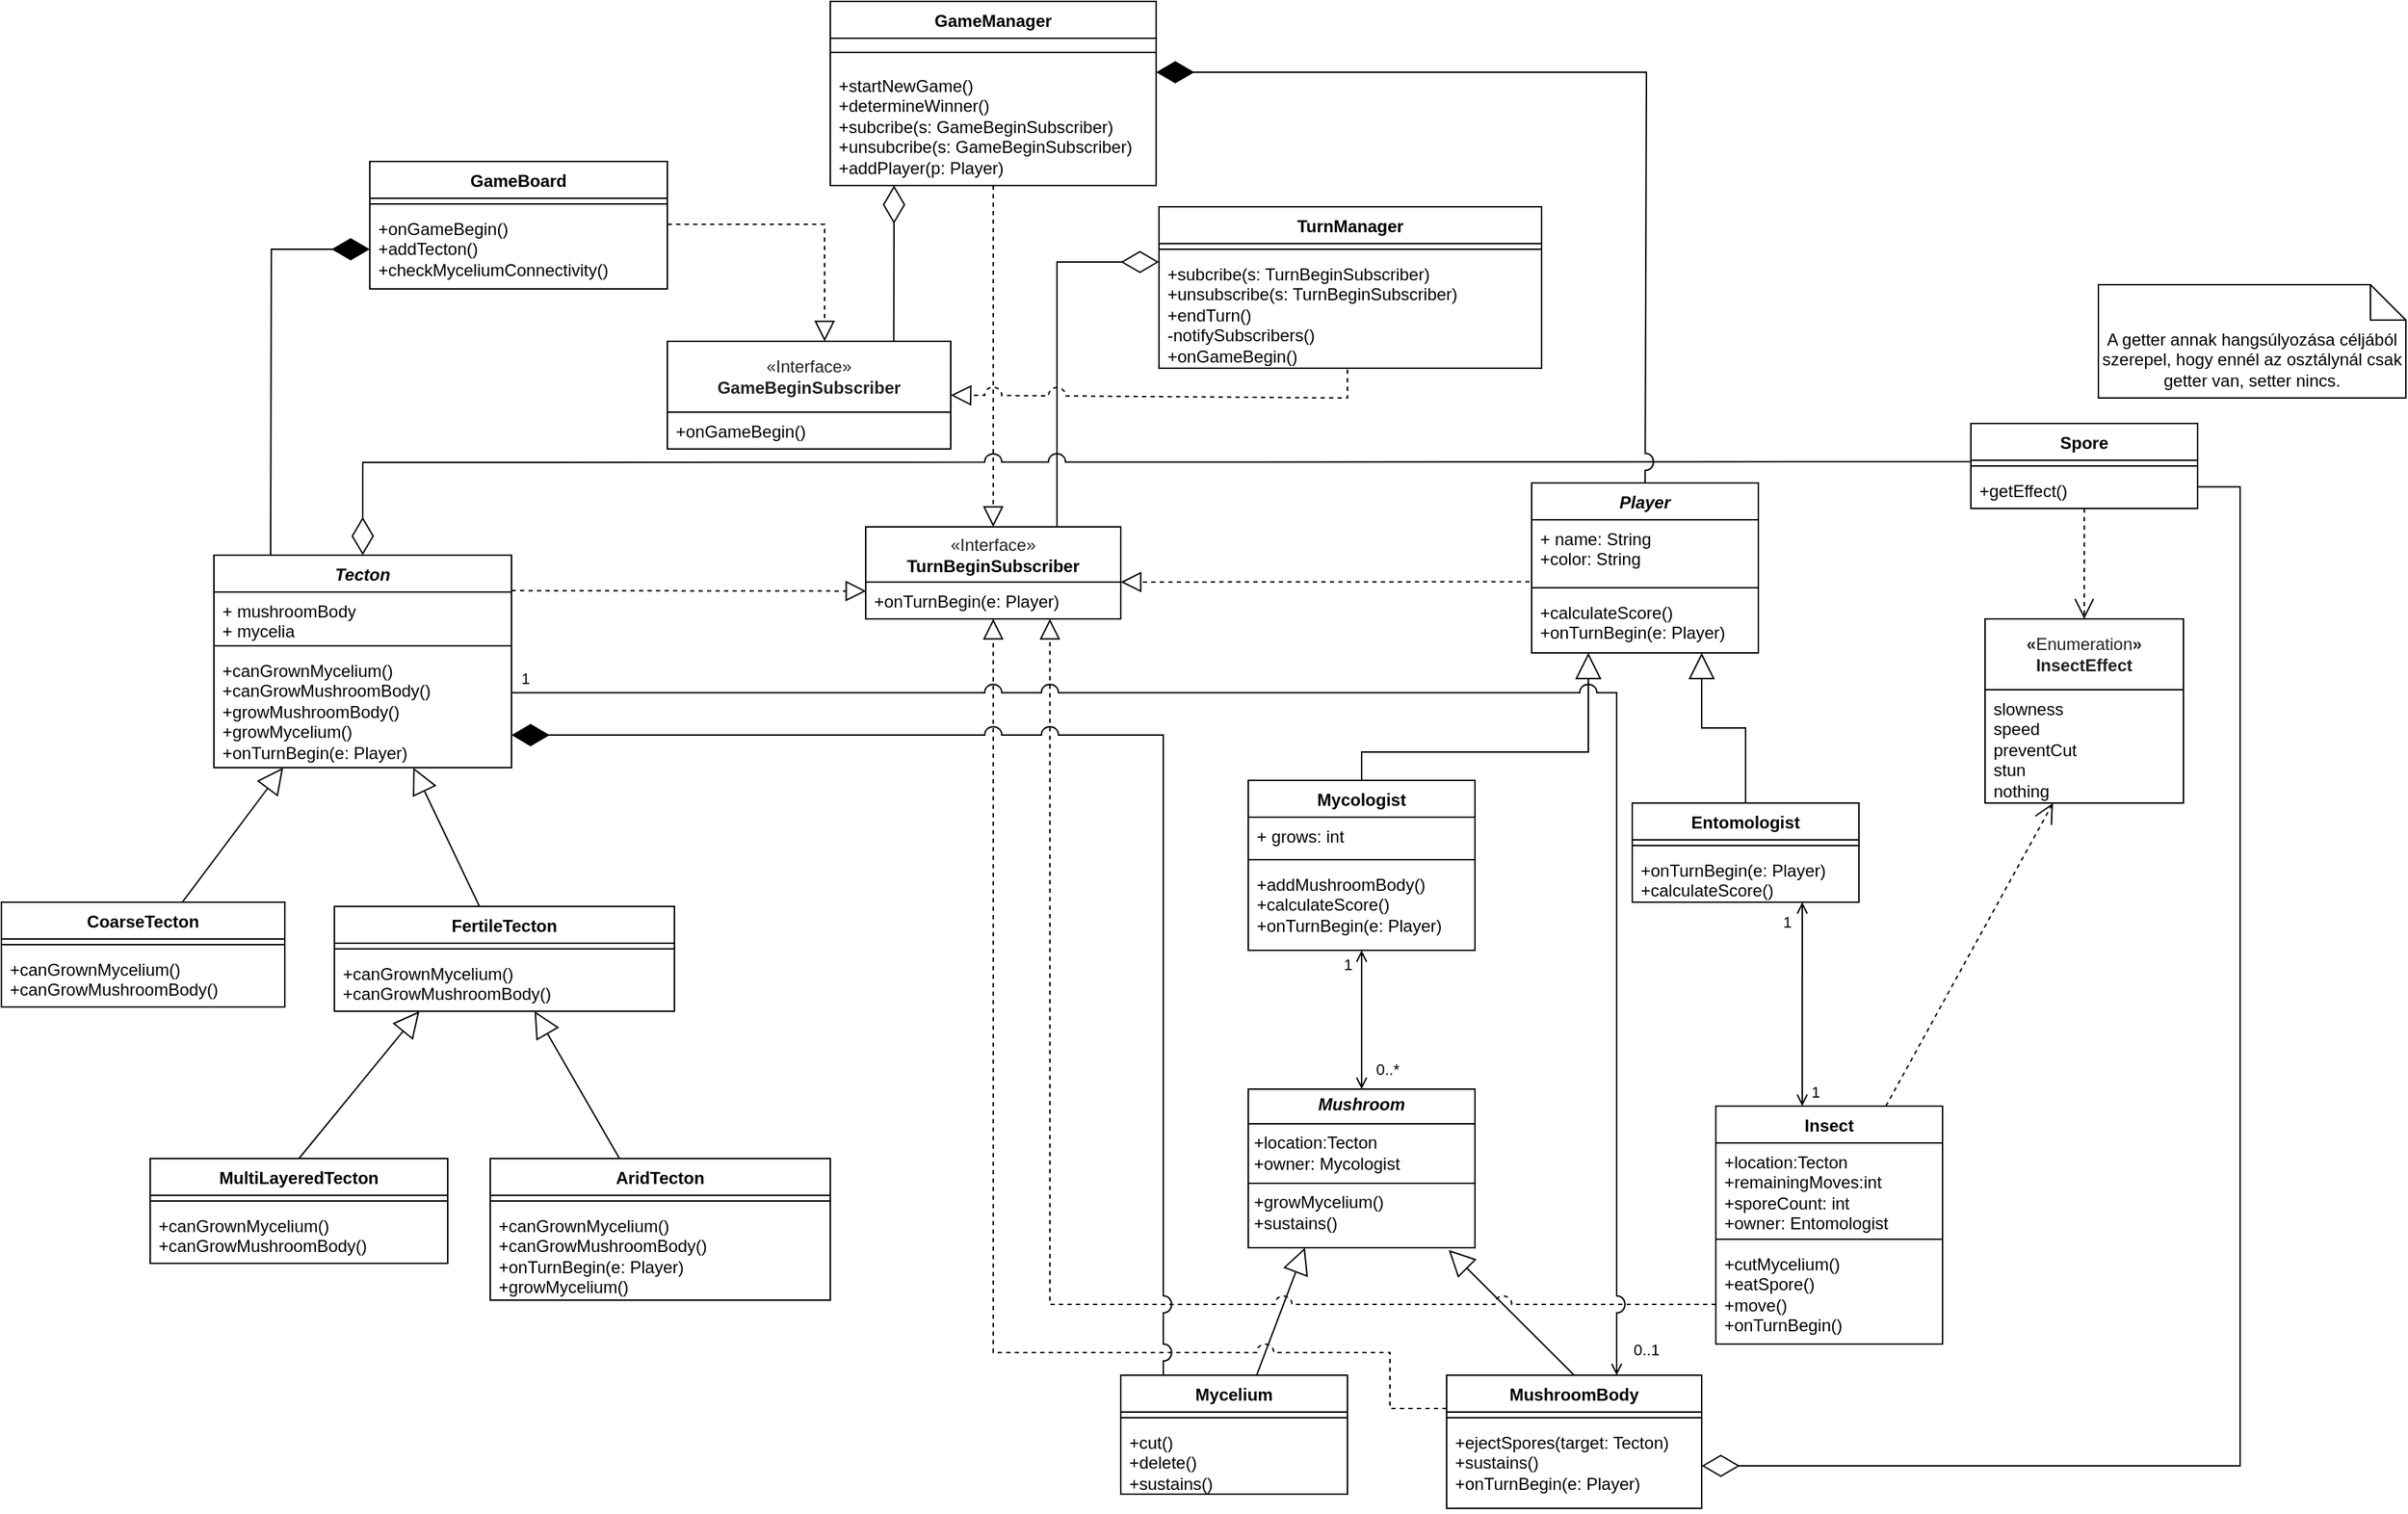 <mxfile version="26.0.16">
  <diagram name="1 oldal" id="iCavI7vv8ZMhhtlTud_S">
    <mxGraphModel dx="2390" dy="1290" grid="1" gridSize="10" guides="1" tooltips="1" connect="1" arrows="1" fold="1" page="1" pageScale="1" pageWidth="850" pageHeight="1100" math="0" shadow="0">
      <root>
        <mxCell id="0" />
        <mxCell id="1" parent="0" />
        <mxCell id="R1OB0yGb1VuW6Jd-PAWR-1" value="&lt;i style=&quot;&quot;&gt;Tecton&lt;/i&gt;" style="swimlane;fontStyle=1;align=center;verticalAlign=top;childLayout=stackLayout;horizontal=1;startSize=26;horizontalStack=0;resizeParent=1;resizeParentMax=0;resizeLast=0;collapsible=1;marginBottom=0;whiteSpace=wrap;html=1;" parent="1" vertex="1">
          <mxGeometry x="400" y="771" width="210" height="150" as="geometry">
            <mxRectangle x="240" y="190" width="80" height="30" as="alternateBounds" />
          </mxGeometry>
        </mxCell>
        <mxCell id="R1OB0yGb1VuW6Jd-PAWR-2" value="&lt;div&gt;+ mushroomBody&lt;/div&gt;&lt;div&gt;+ mycelia&lt;/div&gt;" style="text;strokeColor=none;fillColor=none;align=left;verticalAlign=top;spacingLeft=4;spacingRight=4;overflow=hidden;rotatable=0;points=[[0,0.5],[1,0.5]];portConstraint=eastwest;whiteSpace=wrap;html=1;" parent="R1OB0yGb1VuW6Jd-PAWR-1" vertex="1">
          <mxGeometry y="26" width="210" height="34" as="geometry" />
        </mxCell>
        <mxCell id="R1OB0yGb1VuW6Jd-PAWR-3" value="" style="line;strokeWidth=1;fillColor=none;align=left;verticalAlign=middle;spacingTop=-1;spacingLeft=3;spacingRight=3;rotatable=0;labelPosition=right;points=[];portConstraint=eastwest;strokeColor=inherit;" parent="R1OB0yGb1VuW6Jd-PAWR-1" vertex="1">
          <mxGeometry y="60" width="210" height="8" as="geometry" />
        </mxCell>
        <mxCell id="R1OB0yGb1VuW6Jd-PAWR-4" value="+canGrownMycelium()&lt;div&gt;+canGrowMushroomBody()&lt;/div&gt;&lt;div&gt;+growMushroomBody()&lt;/div&gt;&lt;div&gt;+growMycelium()&lt;/div&gt;&lt;div&gt;+onTurnBegin(e: Player)&lt;/div&gt;&lt;div&gt;&lt;br&gt;&lt;/div&gt;" style="text;strokeColor=none;fillColor=none;align=left;verticalAlign=top;spacingLeft=4;spacingRight=4;overflow=hidden;rotatable=0;points=[[0,0.5],[1,0.5]];portConstraint=eastwest;whiteSpace=wrap;html=1;" parent="R1OB0yGb1VuW6Jd-PAWR-1" vertex="1">
          <mxGeometry y="68" width="210" height="82" as="geometry" />
        </mxCell>
        <mxCell id="R1OB0yGb1VuW6Jd-PAWR-5" value="CoarseTecton" style="swimlane;fontStyle=1;align=center;verticalAlign=top;childLayout=stackLayout;horizontal=1;startSize=26;horizontalStack=0;resizeParent=1;resizeParentMax=0;resizeLast=0;collapsible=1;marginBottom=0;whiteSpace=wrap;html=1;" parent="1" vertex="1">
          <mxGeometry x="250" y="1016" width="200" height="74" as="geometry" />
        </mxCell>
        <mxCell id="R1OB0yGb1VuW6Jd-PAWR-7" value="" style="line;strokeWidth=1;fillColor=none;align=left;verticalAlign=middle;spacingTop=-1;spacingLeft=3;spacingRight=3;rotatable=0;labelPosition=right;points=[];portConstraint=eastwest;strokeColor=inherit;" parent="R1OB0yGb1VuW6Jd-PAWR-5" vertex="1">
          <mxGeometry y="26" width="200" height="8" as="geometry" />
        </mxCell>
        <mxCell id="R1OB0yGb1VuW6Jd-PAWR-8" value="+canGrownMycelium()&lt;div&gt;+canGrowMushroomBody()&lt;/div&gt;" style="text;strokeColor=none;fillColor=none;align=left;verticalAlign=top;spacingLeft=4;spacingRight=4;overflow=hidden;rotatable=0;points=[[0,0.5],[1,0.5]];portConstraint=eastwest;whiteSpace=wrap;html=1;" parent="R1OB0yGb1VuW6Jd-PAWR-5" vertex="1">
          <mxGeometry y="34" width="200" height="40" as="geometry" />
        </mxCell>
        <mxCell id="R1OB0yGb1VuW6Jd-PAWR-9" value="FertileTecton" style="swimlane;fontStyle=1;align=center;verticalAlign=top;childLayout=stackLayout;horizontal=1;startSize=26;horizontalStack=0;resizeParent=1;resizeParentMax=0;resizeLast=0;collapsible=1;marginBottom=0;whiteSpace=wrap;html=1;" parent="1" vertex="1">
          <mxGeometry x="485" y="1019" width="240" height="74" as="geometry" />
        </mxCell>
        <mxCell id="R1OB0yGb1VuW6Jd-PAWR-11" value="" style="line;strokeWidth=1;fillColor=none;align=left;verticalAlign=middle;spacingTop=-1;spacingLeft=3;spacingRight=3;rotatable=0;labelPosition=right;points=[];portConstraint=eastwest;strokeColor=inherit;" parent="R1OB0yGb1VuW6Jd-PAWR-9" vertex="1">
          <mxGeometry y="26" width="240" height="8" as="geometry" />
        </mxCell>
        <mxCell id="R1OB0yGb1VuW6Jd-PAWR-12" value="&lt;div&gt;+canGrownMycelium()&lt;div&gt;+canGrowMushroomBody()&lt;/div&gt;&lt;/div&gt;" style="text;strokeColor=none;fillColor=none;align=left;verticalAlign=top;spacingLeft=4;spacingRight=4;overflow=hidden;rotatable=0;points=[[0,0.5],[1,0.5]];portConstraint=eastwest;whiteSpace=wrap;html=1;" parent="R1OB0yGb1VuW6Jd-PAWR-9" vertex="1">
          <mxGeometry y="34" width="240" height="40" as="geometry" />
        </mxCell>
        <mxCell id="R1OB0yGb1VuW6Jd-PAWR-13" value="" style="endArrow=block;endSize=16;endFill=0;html=1;rounded=0;" parent="1" source="R1OB0yGb1VuW6Jd-PAWR-5" target="R1OB0yGb1VuW6Jd-PAWR-1" edge="1">
          <mxGeometry width="160" relative="1" as="geometry">
            <mxPoint x="390" y="861" as="sourcePoint" />
            <mxPoint x="370" y="911" as="targetPoint" />
            <Array as="points" />
          </mxGeometry>
        </mxCell>
        <mxCell id="R1OB0yGb1VuW6Jd-PAWR-14" value="" style="endArrow=block;endSize=16;endFill=0;html=1;rounded=0;" parent="1" source="R1OB0yGb1VuW6Jd-PAWR-9" target="R1OB0yGb1VuW6Jd-PAWR-1" edge="1">
          <mxGeometry width="160" relative="1" as="geometry">
            <mxPoint x="464" y="861" as="sourcePoint" />
            <mxPoint x="520" y="921" as="targetPoint" />
          </mxGeometry>
        </mxCell>
        <mxCell id="R1OB0yGb1VuW6Jd-PAWR-15" value="MultiLayeredTecton" style="swimlane;fontStyle=1;align=center;verticalAlign=top;childLayout=stackLayout;horizontal=1;startSize=26;horizontalStack=0;resizeParent=1;resizeParentMax=0;resizeLast=0;collapsible=1;marginBottom=0;whiteSpace=wrap;html=1;" parent="1" vertex="1">
          <mxGeometry x="355" y="1197" width="210" height="74" as="geometry" />
        </mxCell>
        <mxCell id="R1OB0yGb1VuW6Jd-PAWR-17" value="" style="line;strokeWidth=1;fillColor=none;align=left;verticalAlign=middle;spacingTop=-1;spacingLeft=3;spacingRight=3;rotatable=0;labelPosition=right;points=[];portConstraint=eastwest;strokeColor=inherit;" parent="R1OB0yGb1VuW6Jd-PAWR-15" vertex="1">
          <mxGeometry y="26" width="210" height="8" as="geometry" />
        </mxCell>
        <mxCell id="R1OB0yGb1VuW6Jd-PAWR-18" value="+canGrownMycelium()&lt;div&gt;+canGrowMushroomBody()&lt;/div&gt;" style="text;strokeColor=none;fillColor=none;align=left;verticalAlign=top;spacingLeft=4;spacingRight=4;overflow=hidden;rotatable=0;points=[[0,0.5],[1,0.5]];portConstraint=eastwest;whiteSpace=wrap;html=1;" parent="R1OB0yGb1VuW6Jd-PAWR-15" vertex="1">
          <mxGeometry y="34" width="210" height="40" as="geometry" />
        </mxCell>
        <mxCell id="R1OB0yGb1VuW6Jd-PAWR-19" value="AridTecton" style="swimlane;fontStyle=1;align=center;verticalAlign=top;childLayout=stackLayout;horizontal=1;startSize=26;horizontalStack=0;resizeParent=1;resizeParentMax=0;resizeLast=0;collapsible=1;marginBottom=0;whiteSpace=wrap;html=1;" parent="1" vertex="1">
          <mxGeometry x="595" y="1197" width="240" height="100" as="geometry" />
        </mxCell>
        <mxCell id="R1OB0yGb1VuW6Jd-PAWR-21" value="" style="line;strokeWidth=1;fillColor=none;align=left;verticalAlign=middle;spacingTop=-1;spacingLeft=3;spacingRight=3;rotatable=0;labelPosition=right;points=[];portConstraint=eastwest;strokeColor=inherit;" parent="R1OB0yGb1VuW6Jd-PAWR-19" vertex="1">
          <mxGeometry y="26" width="240" height="8" as="geometry" />
        </mxCell>
        <mxCell id="R1OB0yGb1VuW6Jd-PAWR-22" value="+canGrownMycelium()&lt;div&gt;+canGrowMushroomBody()&lt;/div&gt;&lt;div&gt;+onTurnBegin(e: Player)&lt;/div&gt;&lt;div&gt;+growMycelium()&lt;/div&gt;&lt;div&gt;&lt;br&gt;&lt;/div&gt;" style="text;strokeColor=none;fillColor=none;align=left;verticalAlign=top;spacingLeft=4;spacingRight=4;overflow=hidden;rotatable=0;points=[[0,0.5],[1,0.5]];portConstraint=eastwest;whiteSpace=wrap;html=1;" parent="R1OB0yGb1VuW6Jd-PAWR-19" vertex="1">
          <mxGeometry y="34" width="240" height="66" as="geometry" />
        </mxCell>
        <mxCell id="R1OB0yGb1VuW6Jd-PAWR-23" value="" style="endArrow=block;endSize=16;endFill=0;html=1;rounded=0;" parent="1" source="R1OB0yGb1VuW6Jd-PAWR-19" target="R1OB0yGb1VuW6Jd-PAWR-9" edge="1">
          <mxGeometry width="160" relative="1" as="geometry">
            <mxPoint x="605" y="1182" as="sourcePoint" />
            <mxPoint x="615" y="1130" as="targetPoint" />
          </mxGeometry>
        </mxCell>
        <mxCell id="R1OB0yGb1VuW6Jd-PAWR-24" value="" style="endArrow=block;endSize=16;endFill=0;html=1;rounded=0;exitX=0.5;exitY=0;exitDx=0;exitDy=0;entryX=0.25;entryY=1;entryDx=0;entryDy=0;" parent="1" source="R1OB0yGb1VuW6Jd-PAWR-15" target="R1OB0yGb1VuW6Jd-PAWR-9" edge="1">
          <mxGeometry x="0.003" width="160" relative="1" as="geometry">
            <mxPoint x="395" y="1160" as="sourcePoint" />
            <mxPoint x="315" y="1160" as="targetPoint" />
            <mxPoint as="offset" />
          </mxGeometry>
        </mxCell>
        <mxCell id="R1OB0yGb1VuW6Jd-PAWR-25" value="&lt;p style=&quot;margin:0px;margin-top:4px;text-align:center;&quot;&gt;&lt;b&gt;&lt;i&gt;Mushroom&lt;/i&gt;&lt;/b&gt;&lt;/p&gt;&lt;hr size=&quot;1&quot; style=&quot;border-style:solid;&quot;&gt;&lt;p style=&quot;margin:0px;margin-left:4px;&quot;&gt;+location:Tecton&lt;/p&gt;&lt;p style=&quot;margin:0px;margin-left:4px;&quot;&gt;+owner: Mycologist&lt;/p&gt;&lt;hr size=&quot;1&quot; style=&quot;border-style:solid;&quot;&gt;&lt;p style=&quot;margin:0px;margin-left:4px;&quot;&gt;+growMycelium()&lt;/p&gt;&lt;p style=&quot;margin:0px;margin-left:4px;&quot;&gt;+sustains()&lt;/p&gt;" style="verticalAlign=top;align=left;overflow=fill;html=1;whiteSpace=wrap;" parent="1" vertex="1">
          <mxGeometry x="1130" y="1148" width="160" height="112" as="geometry" />
        </mxCell>
        <mxCell id="R1OB0yGb1VuW6Jd-PAWR-26" style="edgeStyle=orthogonalEdgeStyle;rounded=0;orthogonalLoop=1;jettySize=auto;html=1;exitX=0.5;exitY=1;exitDx=0;exitDy=0;" parent="1" source="R1OB0yGb1VuW6Jd-PAWR-25" target="R1OB0yGb1VuW6Jd-PAWR-25" edge="1">
          <mxGeometry relative="1" as="geometry" />
        </mxCell>
        <mxCell id="R1OB0yGb1VuW6Jd-PAWR-27" value="Mycelium" style="swimlane;fontStyle=1;align=center;verticalAlign=top;childLayout=stackLayout;horizontal=1;startSize=26;horizontalStack=0;resizeParent=1;resizeParentMax=0;resizeLast=0;collapsible=1;marginBottom=0;whiteSpace=wrap;html=1;" parent="1" vertex="1">
          <mxGeometry x="1040" y="1350" width="160" height="84" as="geometry" />
        </mxCell>
        <mxCell id="R1OB0yGb1VuW6Jd-PAWR-29" value="" style="line;strokeWidth=1;fillColor=none;align=left;verticalAlign=middle;spacingTop=-1;spacingLeft=3;spacingRight=3;rotatable=0;labelPosition=right;points=[];portConstraint=eastwest;strokeColor=inherit;" parent="R1OB0yGb1VuW6Jd-PAWR-27" vertex="1">
          <mxGeometry y="26" width="160" height="8" as="geometry" />
        </mxCell>
        <mxCell id="R1OB0yGb1VuW6Jd-PAWR-30" value="&lt;div&gt;+cut()&lt;/div&gt;&lt;div&gt;+delete()&lt;/div&gt;&lt;div&gt;+sustains()&lt;/div&gt;" style="text;strokeColor=none;fillColor=none;align=left;verticalAlign=top;spacingLeft=4;spacingRight=4;overflow=hidden;rotatable=0;points=[[0,0.5],[1,0.5]];portConstraint=eastwest;whiteSpace=wrap;html=1;" parent="R1OB0yGb1VuW6Jd-PAWR-27" vertex="1">
          <mxGeometry y="34" width="160" height="50" as="geometry" />
        </mxCell>
        <mxCell id="R1OB0yGb1VuW6Jd-PAWR-31" value="MushroomBody" style="swimlane;fontStyle=1;align=center;verticalAlign=top;childLayout=stackLayout;horizontal=1;startSize=26;horizontalStack=0;resizeParent=1;resizeParentMax=0;resizeLast=0;collapsible=1;marginBottom=0;whiteSpace=wrap;html=1;" parent="1" vertex="1">
          <mxGeometry x="1270" y="1350" width="180" height="94" as="geometry" />
        </mxCell>
        <mxCell id="R1OB0yGb1VuW6Jd-PAWR-33" value="" style="line;strokeWidth=1;fillColor=none;align=left;verticalAlign=middle;spacingTop=-1;spacingLeft=3;spacingRight=3;rotatable=0;labelPosition=right;points=[];portConstraint=eastwest;strokeColor=inherit;" parent="R1OB0yGb1VuW6Jd-PAWR-31" vertex="1">
          <mxGeometry y="26" width="180" height="8" as="geometry" />
        </mxCell>
        <mxCell id="R1OB0yGb1VuW6Jd-PAWR-34" value="&lt;div&gt;+ejectSpores(target: Tecton)&lt;/div&gt;&lt;div&gt;+sustains()&lt;/div&gt;&lt;div&gt;+onTurnBegin(e: Player)&lt;/div&gt;" style="text;strokeColor=none;fillColor=none;align=left;verticalAlign=top;spacingLeft=4;spacingRight=4;overflow=hidden;rotatable=0;points=[[0,0.5],[1,0.5]];portConstraint=eastwest;whiteSpace=wrap;html=1;" parent="R1OB0yGb1VuW6Jd-PAWR-31" vertex="1">
          <mxGeometry y="34" width="180" height="60" as="geometry" />
        </mxCell>
        <mxCell id="R1OB0yGb1VuW6Jd-PAWR-35" value="" style="endArrow=block;endSize=16;endFill=0;html=1;rounded=0;exitX=0.5;exitY=0;exitDx=0;exitDy=0;entryX=0.884;entryY=1.014;entryDx=0;entryDy=0;entryPerimeter=0;jumpStyle=arc;" parent="1" source="R1OB0yGb1VuW6Jd-PAWR-31" target="R1OB0yGb1VuW6Jd-PAWR-25" edge="1">
          <mxGeometry width="160" relative="1" as="geometry">
            <mxPoint x="540" y="1273" as="sourcePoint" />
            <mxPoint x="1190" y="1163" as="targetPoint" />
          </mxGeometry>
        </mxCell>
        <mxCell id="R1OB0yGb1VuW6Jd-PAWR-36" value="" style="endArrow=block;endSize=16;endFill=0;html=1;rounded=0;entryX=0.25;entryY=1;entryDx=0;entryDy=0;" parent="1" source="R1OB0yGb1VuW6Jd-PAWR-27" target="R1OB0yGb1VuW6Jd-PAWR-25" edge="1">
          <mxGeometry width="160" relative="1" as="geometry">
            <mxPoint x="1690" y="1249" as="sourcePoint" />
            <mxPoint x="930" y="1163" as="targetPoint" />
          </mxGeometry>
        </mxCell>
        <mxCell id="R1OB0yGb1VuW6Jd-PAWR-37" value="Spore" style="swimlane;fontStyle=1;align=center;verticalAlign=top;childLayout=stackLayout;horizontal=1;startSize=26;horizontalStack=0;resizeParent=1;resizeParentMax=0;resizeLast=0;collapsible=1;marginBottom=0;whiteSpace=wrap;html=1;" parent="1" vertex="1">
          <mxGeometry x="1640" y="678" width="160" height="60" as="geometry" />
        </mxCell>
        <mxCell id="R1OB0yGb1VuW6Jd-PAWR-39" value="" style="line;strokeWidth=1;fillColor=none;align=left;verticalAlign=middle;spacingTop=-1;spacingLeft=3;spacingRight=3;rotatable=0;labelPosition=right;points=[];portConstraint=eastwest;strokeColor=inherit;" parent="R1OB0yGb1VuW6Jd-PAWR-37" vertex="1">
          <mxGeometry y="26" width="160" height="8" as="geometry" />
        </mxCell>
        <mxCell id="R1OB0yGb1VuW6Jd-PAWR-40" value="+getEffect()" style="text;strokeColor=none;fillColor=none;align=left;verticalAlign=top;spacingLeft=4;spacingRight=4;overflow=hidden;rotatable=0;points=[[0,0.5],[1,0.5]];portConstraint=eastwest;whiteSpace=wrap;html=1;" parent="R1OB0yGb1VuW6Jd-PAWR-37" vertex="1">
          <mxGeometry y="34" width="160" height="26" as="geometry" />
        </mxCell>
        <mxCell id="R1OB0yGb1VuW6Jd-PAWR-41" value="Insect" style="swimlane;fontStyle=1;align=center;verticalAlign=top;childLayout=stackLayout;horizontal=1;startSize=26;horizontalStack=0;resizeParent=1;resizeParentMax=0;resizeLast=0;collapsible=1;marginBottom=0;whiteSpace=wrap;html=1;" parent="1" vertex="1">
          <mxGeometry x="1460" y="1160" width="160" height="168" as="geometry" />
        </mxCell>
        <mxCell id="R1OB0yGb1VuW6Jd-PAWR-42" value="+location:Tecton&lt;div&gt;+remainingMoves:int&lt;/div&gt;&lt;div&gt;+sporeCount: int&lt;/div&gt;&lt;div&gt;+owner: Entomologist&lt;/div&gt;&lt;div&gt;&lt;br&gt;&lt;/div&gt;" style="text;strokeColor=none;fillColor=none;align=left;verticalAlign=top;spacingLeft=4;spacingRight=4;overflow=hidden;rotatable=0;points=[[0,0.5],[1,0.5]];portConstraint=eastwest;whiteSpace=wrap;html=1;" parent="R1OB0yGb1VuW6Jd-PAWR-41" vertex="1">
          <mxGeometry y="26" width="160" height="64" as="geometry" />
        </mxCell>
        <mxCell id="R1OB0yGb1VuW6Jd-PAWR-43" value="" style="line;strokeWidth=1;fillColor=none;align=left;verticalAlign=middle;spacingTop=-1;spacingLeft=3;spacingRight=3;rotatable=0;labelPosition=right;points=[];portConstraint=eastwest;strokeColor=inherit;" parent="R1OB0yGb1VuW6Jd-PAWR-41" vertex="1">
          <mxGeometry y="90" width="160" height="8" as="geometry" />
        </mxCell>
        <mxCell id="R1OB0yGb1VuW6Jd-PAWR-44" value="+cutMycelium()&lt;div&gt;+eatSpore()&lt;/div&gt;&lt;div&gt;+move()&lt;/div&gt;&lt;div&gt;+onTurnBegin()&lt;/div&gt;" style="text;strokeColor=none;fillColor=none;align=left;verticalAlign=top;spacingLeft=4;spacingRight=4;overflow=hidden;rotatable=0;points=[[0,0.5],[1,0.5]];portConstraint=eastwest;whiteSpace=wrap;html=1;" parent="R1OB0yGb1VuW6Jd-PAWR-41" vertex="1">
          <mxGeometry y="98" width="160" height="70" as="geometry" />
        </mxCell>
        <mxCell id="R1OB0yGb1VuW6Jd-PAWR-45" value="GameManager" style="swimlane;fontStyle=1;align=center;verticalAlign=top;childLayout=stackLayout;horizontal=1;startSize=26;horizontalStack=0;resizeParent=1;resizeParentMax=0;resizeLast=0;collapsible=1;marginBottom=0;whiteSpace=wrap;html=1;" parent="1" vertex="1">
          <mxGeometry x="835" y="380" width="230" height="130" as="geometry" />
        </mxCell>
        <mxCell id="R1OB0yGb1VuW6Jd-PAWR-47" value="" style="line;strokeWidth=1;fillColor=none;align=left;verticalAlign=middle;spacingTop=-1;spacingLeft=3;spacingRight=3;rotatable=0;labelPosition=right;points=[];portConstraint=eastwest;strokeColor=inherit;" parent="R1OB0yGb1VuW6Jd-PAWR-45" vertex="1">
          <mxGeometry y="26" width="230" height="20" as="geometry" />
        </mxCell>
        <mxCell id="R1OB0yGb1VuW6Jd-PAWR-48" value="&lt;div&gt;+startNewGame()&lt;/div&gt;&lt;div&gt;+determineWinner()&lt;/div&gt;&lt;div&gt;+subcribe(s: GameBeginSubscriber)&lt;/div&gt;&lt;div&gt;+unsubcribe(s: GameBeginSubscriber)&lt;/div&gt;&lt;div&gt;+addPlayer(p: Player)&lt;/div&gt;" style="text;strokeColor=none;fillColor=none;align=left;verticalAlign=top;spacingLeft=4;spacingRight=4;overflow=hidden;rotatable=0;points=[[0,0.5],[1,0.5]];portConstraint=eastwest;whiteSpace=wrap;html=1;" parent="R1OB0yGb1VuW6Jd-PAWR-45" vertex="1">
          <mxGeometry y="46" width="230" height="84" as="geometry" />
        </mxCell>
        <mxCell id="R1OB0yGb1VuW6Jd-PAWR-57" value="" style="endArrow=block;endSize=16;endFill=0;html=1;rounded=0;entryX=0.25;entryY=1;entryDx=0;entryDy=0;edgeStyle=orthogonalEdgeStyle;" parent="1" source="SSjtnIJCoIMd_DeUDMs2-13" target="ASJvsTNGaL9EbCQtERID-10" edge="1">
          <mxGeometry width="160" relative="1" as="geometry">
            <mxPoint x="1506.543" y="881" as="sourcePoint" />
            <mxPoint x="1374.286" y="814" as="targetPoint" />
            <Array as="points">
              <mxPoint x="1210" y="910" />
              <mxPoint x="1370" y="910" />
            </Array>
          </mxGeometry>
        </mxCell>
        <mxCell id="R1OB0yGb1VuW6Jd-PAWR-58" value="&lt;font&gt;&lt;b style=&quot;color: rgb(32, 33, 34); font-family: sans-serif; text-align: start; background-color: rgb(255, 255, 255);&quot;&gt;«&lt;/b&gt;&lt;span style=&quot;color: rgb(32, 33, 34); font-family: sans-serif; text-align: start; background-color: rgb(255, 255, 255);&quot;&gt;&lt;font style=&quot;&quot;&gt;Enumeration&lt;/font&gt;&lt;/span&gt;&lt;b style=&quot;color: rgb(32, 33, 34); font-family: sans-serif; text-align: start; background-color: rgb(255, 255, 255);&quot;&gt;»&lt;/b&gt;&lt;/font&gt;&lt;div&gt;&lt;font&gt;&lt;b style=&quot;color: rgb(32, 33, 34); font-family: sans-serif; text-align: start; background-color: rgb(255, 255, 255);&quot;&gt;InsectEffect&lt;/b&gt;&lt;/font&gt;&lt;/div&gt;" style="swimlane;fontStyle=0;childLayout=stackLayout;horizontal=1;startSize=50;fillColor=none;horizontalStack=0;resizeParent=1;resizeParentMax=0;resizeLast=0;collapsible=1;marginBottom=0;whiteSpace=wrap;html=1;" parent="1" vertex="1">
          <mxGeometry x="1650" y="816" width="140" height="130" as="geometry" />
        </mxCell>
        <mxCell id="R1OB0yGb1VuW6Jd-PAWR-59" value="slowness&lt;div&gt;speed&lt;/div&gt;&lt;div&gt;preventCut&lt;/div&gt;&lt;div&gt;stun&lt;/div&gt;&lt;div&gt;nothing&lt;/div&gt;" style="text;strokeColor=none;fillColor=none;align=left;verticalAlign=top;spacingLeft=4;spacingRight=4;overflow=hidden;rotatable=0;points=[[0,0.5],[1,0.5]];portConstraint=eastwest;whiteSpace=wrap;html=1;" parent="R1OB0yGb1VuW6Jd-PAWR-58" vertex="1">
          <mxGeometry y="50" width="140" height="80" as="geometry" />
        </mxCell>
        <mxCell id="R1OB0yGb1VuW6Jd-PAWR-60" value="" style="endArrow=open;endSize=12;dashed=1;html=1;rounded=0;" parent="1" source="R1OB0yGb1VuW6Jd-PAWR-40" target="R1OB0yGb1VuW6Jd-PAWR-58" edge="1">
          <mxGeometry width="160" relative="1" as="geometry">
            <mxPoint x="1580" y="791" as="sourcePoint" />
            <mxPoint x="990" y="771" as="targetPoint" />
          </mxGeometry>
        </mxCell>
        <mxCell id="R1OB0yGb1VuW6Jd-PAWR-64" value="&lt;font style=&quot;font-weight: 700;&quot;&gt;&lt;span style=&quot;font-weight: 400; color: rgb(32, 33, 34); font-family: sans-serif; text-align: start; background-color: rgb(255, 255, 255);&quot;&gt;«&lt;/span&gt;&lt;span style=&quot;color: rgb(32, 33, 34); font-family: sans-serif; text-align: start; background-color: rgb(255, 255, 255); font-weight: 400;&quot;&gt;Interface&lt;/span&gt;&lt;span style=&quot;font-weight: 400; color: rgb(32, 33, 34); font-family: sans-serif; text-align: start; background-color: rgb(255, 255, 255);&quot;&gt;»&lt;/span&gt;&lt;/font&gt;&lt;div style=&quot;font-weight: 700; text-align: start;&quot;&gt;&lt;font face=&quot;sans-serif&quot;&gt;&lt;span style=&quot;background-color: rgb(255, 255, 255);&quot;&gt;TurnBeginSubscriber&lt;/span&gt;&lt;/font&gt;&lt;/div&gt;" style="swimlane;fontStyle=0;childLayout=stackLayout;horizontal=1;startSize=39;fillColor=none;horizontalStack=0;resizeParent=1;resizeParentMax=0;resizeLast=0;collapsible=1;marginBottom=0;whiteSpace=wrap;html=1;" parent="1" vertex="1">
          <mxGeometry x="860" y="751" width="180" height="65" as="geometry" />
        </mxCell>
        <mxCell id="R1OB0yGb1VuW6Jd-PAWR-65" value="+onTurnBegin(e: Player)" style="text;strokeColor=none;fillColor=none;align=left;verticalAlign=top;spacingLeft=4;spacingRight=4;overflow=hidden;rotatable=0;points=[[0,0.5],[1,0.5]];portConstraint=eastwest;whiteSpace=wrap;html=1;" parent="R1OB0yGb1VuW6Jd-PAWR-64" vertex="1">
          <mxGeometry y="39" width="180" height="26" as="geometry" />
        </mxCell>
        <mxCell id="R1OB0yGb1VuW6Jd-PAWR-66" value="" style="endArrow=block;dashed=1;endFill=0;endSize=12;html=1;rounded=0;entryX=1;entryY=0;entryDx=0;entryDy=0;exitX=-0.009;exitY=0.326;exitDx=0;exitDy=0;exitPerimeter=0;entryPerimeter=0;" parent="1" target="R1OB0yGb1VuW6Jd-PAWR-65" edge="1">
          <mxGeometry width="160" relative="1" as="geometry">
            <mxPoint x="1328.56" y="789.736" as="sourcePoint" />
            <mxPoint x="1130" y="671" as="targetPoint" />
          </mxGeometry>
        </mxCell>
        <mxCell id="R1OB0yGb1VuW6Jd-PAWR-67" value="" style="endArrow=block;dashed=1;endFill=0;endSize=12;html=1;rounded=0;exitX=1;exitY=0.167;exitDx=0;exitDy=0;exitPerimeter=0;entryX=0.002;entryY=0.244;entryDx=0;entryDy=0;entryPerimeter=0;" parent="1" source="R1OB0yGb1VuW6Jd-PAWR-1" target="R1OB0yGb1VuW6Jd-PAWR-65" edge="1">
          <mxGeometry width="160" relative="1" as="geometry">
            <mxPoint x="780" y="681" as="sourcePoint" />
            <mxPoint x="940" y="681" as="targetPoint" />
          </mxGeometry>
        </mxCell>
        <mxCell id="R1OB0yGb1VuW6Jd-PAWR-68" value="" style="endArrow=block;dashed=1;endFill=0;endSize=12;html=1;rounded=0;exitX=0;exitY=0.25;exitDx=0;exitDy=0;edgeStyle=orthogonalEdgeStyle;jumpStyle=arc;jumpSize=12;" parent="1" source="R1OB0yGb1VuW6Jd-PAWR-31" target="R1OB0yGb1VuW6Jd-PAWR-65" edge="1">
          <mxGeometry width="160" relative="1" as="geometry">
            <mxPoint x="1720" y="1324" as="sourcePoint" />
            <mxPoint x="1430" y="1111" as="targetPoint" />
            <Array as="points">
              <mxPoint x="1230" y="1374" />
              <mxPoint x="1230" y="1334" />
              <mxPoint x="950" y="1334" />
            </Array>
          </mxGeometry>
        </mxCell>
        <mxCell id="R1OB0yGb1VuW6Jd-PAWR-69" value="" style="endArrow=block;dashed=1;endFill=0;endSize=12;html=1;rounded=0;" parent="1" source="R1OB0yGb1VuW6Jd-PAWR-48" target="R1OB0yGb1VuW6Jd-PAWR-64" edge="1">
          <mxGeometry width="160" relative="1" as="geometry">
            <mxPoint x="950" y="530" as="sourcePoint" />
            <mxPoint x="1130" y="791" as="targetPoint" />
          </mxGeometry>
        </mxCell>
        <mxCell id="R1OB0yGb1VuW6Jd-PAWR-70" value="" style="endArrow=diamondThin;endFill=0;endSize=24;html=1;rounded=0;exitX=1;exitY=0.415;exitDx=0;exitDy=0;exitPerimeter=0;edgeStyle=orthogonalEdgeStyle;" parent="1" source="R1OB0yGb1VuW6Jd-PAWR-40" target="R1OB0yGb1VuW6Jd-PAWR-34" edge="1">
          <mxGeometry width="160" relative="1" as="geometry">
            <mxPoint x="2030" y="941" as="sourcePoint" />
            <mxPoint x="1880" y="691" as="targetPoint" />
            <Array as="points">
              <mxPoint x="1830" y="723" />
              <mxPoint x="1830" y="1414" />
            </Array>
          </mxGeometry>
        </mxCell>
        <mxCell id="R1OB0yGb1VuW6Jd-PAWR-71" value="TurnManager" style="swimlane;fontStyle=1;align=center;verticalAlign=top;childLayout=stackLayout;horizontal=1;startSize=26;horizontalStack=0;resizeParent=1;resizeParentMax=0;resizeLast=0;collapsible=1;marginBottom=0;whiteSpace=wrap;html=1;" parent="1" vertex="1">
          <mxGeometry x="1067" y="525" width="270" height="114" as="geometry" />
        </mxCell>
        <mxCell id="R1OB0yGb1VuW6Jd-PAWR-73" value="" style="line;strokeWidth=1;fillColor=none;align=left;verticalAlign=middle;spacingTop=-1;spacingLeft=3;spacingRight=3;rotatable=0;labelPosition=right;points=[];portConstraint=eastwest;strokeColor=inherit;" parent="R1OB0yGb1VuW6Jd-PAWR-71" vertex="1">
          <mxGeometry y="26" width="270" height="8" as="geometry" />
        </mxCell>
        <mxCell id="R1OB0yGb1VuW6Jd-PAWR-74" value="+subcribe(s: TurnBeginSubscriber)&lt;div&gt;+unsubscribe(s:&amp;nbsp;&lt;span style=&quot;background-color: transparent; color: light-dark(rgb(0, 0, 0), rgb(255, 255, 255));&quot;&gt;TurnBeginSubscriber)&lt;/span&gt;&lt;/div&gt;&lt;div&gt;&lt;span style=&quot;background-color: transparent; color: light-dark(rgb(0, 0, 0), rgb(255, 255, 255));&quot;&gt;+endTurn()&lt;/span&gt;&lt;/div&gt;&lt;div&gt;-notifySubscribers()&lt;/div&gt;&lt;div&gt;&lt;span style=&quot;background-color: transparent; color: light-dark(rgb(0, 0, 0), rgb(255, 255, 255));&quot;&gt;+onGameBegin()&lt;/span&gt;&lt;/div&gt;" style="text;strokeColor=none;fillColor=none;align=left;verticalAlign=top;spacingLeft=4;spacingRight=4;overflow=hidden;rotatable=0;points=[[0,0.5],[1,0.5]];portConstraint=eastwest;whiteSpace=wrap;html=1;" parent="R1OB0yGb1VuW6Jd-PAWR-71" vertex="1">
          <mxGeometry y="34" width="270" height="80" as="geometry" />
        </mxCell>
        <mxCell id="R1OB0yGb1VuW6Jd-PAWR-75" value="" style="endArrow=open;html=1;rounded=0;startArrow=open;startFill=0;endFill=0;" parent="1" source="SSjtnIJCoIMd_DeUDMs2-16" target="R1OB0yGb1VuW6Jd-PAWR-25" edge="1">
          <mxGeometry relative="1" as="geometry">
            <mxPoint x="1580" y="1021" as="sourcePoint" />
            <mxPoint x="1693" y="1020" as="targetPoint" />
          </mxGeometry>
        </mxCell>
        <mxCell id="R1OB0yGb1VuW6Jd-PAWR-76" value="0..*" style="edgeLabel;html=1;align=center;verticalAlign=middle;resizable=0;points=[];" parent="R1OB0yGb1VuW6Jd-PAWR-75" vertex="1" connectable="0">
          <mxGeometry x="0.813" relative="1" as="geometry">
            <mxPoint x="18" y="-5" as="offset" />
          </mxGeometry>
        </mxCell>
        <mxCell id="ASJvsTNGaL9EbCQtERID-6" value="1" style="edgeLabel;html=1;align=center;verticalAlign=middle;resizable=0;points=[];" parent="R1OB0yGb1VuW6Jd-PAWR-75" vertex="1" connectable="0">
          <mxGeometry x="0.813" relative="1" as="geometry">
            <mxPoint x="-10" y="-79" as="offset" />
          </mxGeometry>
        </mxCell>
        <mxCell id="R1OB0yGb1VuW6Jd-PAWR-79" value="" style="endArrow=diamondThin;html=1;edgeStyle=orthogonalEdgeStyle;rounded=0;exitX=0.75;exitY=0;exitDx=0;exitDy=0;startArrow=none;startFill=0;endFill=0;endSize=24;" parent="1" source="R1OB0yGb1VuW6Jd-PAWR-64" edge="1">
          <mxGeometry relative="1" as="geometry">
            <mxPoint x="1050" y="751" as="sourcePoint" />
            <mxPoint x="1067" y="564" as="targetPoint" />
            <Array as="points">
              <mxPoint x="995" y="564" />
            </Array>
          </mxGeometry>
        </mxCell>
        <mxCell id="R1OB0yGb1VuW6Jd-PAWR-81" value="GameBoard" style="swimlane;fontStyle=1;align=center;verticalAlign=top;childLayout=stackLayout;horizontal=1;startSize=26;horizontalStack=0;resizeParent=1;resizeParentMax=0;resizeLast=0;collapsible=1;marginBottom=0;whiteSpace=wrap;html=1;" parent="1" vertex="1">
          <mxGeometry x="510" y="493" width="210" height="90" as="geometry" />
        </mxCell>
        <mxCell id="R1OB0yGb1VuW6Jd-PAWR-83" value="" style="line;strokeWidth=1;fillColor=none;align=left;verticalAlign=middle;spacingTop=-1;spacingLeft=3;spacingRight=3;rotatable=0;labelPosition=right;points=[];portConstraint=eastwest;strokeColor=inherit;" parent="R1OB0yGb1VuW6Jd-PAWR-81" vertex="1">
          <mxGeometry y="26" width="210" height="8" as="geometry" />
        </mxCell>
        <mxCell id="R1OB0yGb1VuW6Jd-PAWR-84" value="+onGameBegin()&lt;div&gt;+addTecton()&lt;/div&gt;&lt;div&gt;+checkMyceliumConnectivity()&lt;/div&gt;" style="text;strokeColor=none;fillColor=none;align=left;verticalAlign=top;spacingLeft=4;spacingRight=4;overflow=hidden;rotatable=0;points=[[0,0.5],[1,0.5]];portConstraint=eastwest;whiteSpace=wrap;html=1;" parent="R1OB0yGb1VuW6Jd-PAWR-81" vertex="1">
          <mxGeometry y="34" width="210" height="56" as="geometry" />
        </mxCell>
        <mxCell id="R1OB0yGb1VuW6Jd-PAWR-87" value="&lt;font style=&quot;font-weight: 700;&quot;&gt;&lt;span style=&quot;font-weight: 400; color: rgb(32, 33, 34); font-family: sans-serif; text-align: start; background-color: rgb(255, 255, 255);&quot;&gt;«&lt;/span&gt;&lt;span style=&quot;color: rgb(32, 33, 34); font-family: sans-serif; text-align: start; background-color: rgb(255, 255, 255); font-weight: 400;&quot;&gt;Interface&lt;/span&gt;&lt;span style=&quot;font-weight: 400; color: rgb(32, 33, 34); font-family: sans-serif; text-align: start; background-color: rgb(255, 255, 255);&quot;&gt;»&lt;/span&gt;&lt;/font&gt;&lt;div&gt;&lt;font style=&quot;&quot;&gt;&lt;span style=&quot;color: rgb(32, 33, 34); font-family: sans-serif; text-align: start; background-color: rgb(255, 255, 255);&quot;&gt;&lt;b&gt;GameBeginSubscriber&lt;/b&gt;&lt;/span&gt;&lt;/font&gt;&lt;/div&gt;" style="swimlane;fontStyle=0;childLayout=stackLayout;horizontal=1;startSize=50;fillColor=none;horizontalStack=0;resizeParent=1;resizeParentMax=0;resizeLast=0;collapsible=1;marginBottom=0;whiteSpace=wrap;html=1;" parent="1" vertex="1">
          <mxGeometry x="720" y="620" width="200" height="76" as="geometry" />
        </mxCell>
        <mxCell id="R1OB0yGb1VuW6Jd-PAWR-88" value="+onGameBegin()" style="text;strokeColor=none;fillColor=none;align=left;verticalAlign=top;spacingLeft=4;spacingRight=4;overflow=hidden;rotatable=0;points=[[0,0.5],[1,0.5]];portConstraint=eastwest;whiteSpace=wrap;html=1;" parent="R1OB0yGb1VuW6Jd-PAWR-87" vertex="1">
          <mxGeometry y="50" width="200" height="26" as="geometry" />
        </mxCell>
        <mxCell id="R1OB0yGb1VuW6Jd-PAWR-89" value="" style="endArrow=block;dashed=1;endFill=0;endSize=12;html=1;rounded=0;exitX=1.001;exitY=0.186;exitDx=0;exitDy=0;exitPerimeter=0;entryX=0.555;entryY=0;entryDx=0;entryDy=0;entryPerimeter=0;edgeStyle=orthogonalEdgeStyle;" parent="1" source="R1OB0yGb1VuW6Jd-PAWR-84" target="R1OB0yGb1VuW6Jd-PAWR-87" edge="1">
          <mxGeometry width="160" relative="1" as="geometry">
            <mxPoint x="920" y="641" as="sourcePoint" />
            <mxPoint x="840" y="585" as="targetPoint" />
          </mxGeometry>
        </mxCell>
        <mxCell id="R1OB0yGb1VuW6Jd-PAWR-91" value="" style="endArrow=diamondThin;html=1;rounded=0;exitX=0.799;exitY=-0.001;exitDx=0;exitDy=0;endFill=0;endSize=24;exitPerimeter=0;" parent="1" source="R1OB0yGb1VuW6Jd-PAWR-87" edge="1">
          <mxGeometry relative="1" as="geometry">
            <mxPoint x="880" y="731" as="sourcePoint" />
            <mxPoint x="880" y="510" as="targetPoint" />
          </mxGeometry>
        </mxCell>
        <mxCell id="R1OB0yGb1VuW6Jd-PAWR-94" value="" style="endArrow=block;dashed=1;endFill=0;html=1;rounded=0;jumpStyle=arc;jumpSize=12;endSize=12;fontStyle=0;edgeStyle=orthogonalEdgeStyle;" parent="1" source="R1OB0yGb1VuW6Jd-PAWR-44" target="R1OB0yGb1VuW6Jd-PAWR-65" edge="1">
          <mxGeometry width="160" relative="1" as="geometry">
            <mxPoint x="1410" y="1200" as="sourcePoint" />
            <mxPoint x="1010" y="820" as="targetPoint" />
            <Array as="points">
              <mxPoint x="990" y="1300" />
            </Array>
          </mxGeometry>
        </mxCell>
        <mxCell id="R1OB0yGb1VuW6Jd-PAWR-95" value="" style="endArrow=diamondThin;endFill=0;endSize=24;html=1;rounded=0;exitX=0;exitY=0.5;exitDx=0;exitDy=0;edgeStyle=orthogonalEdgeStyle;jumpStyle=arc;jumpSize=12;entryX=0.5;entryY=0;entryDx=0;entryDy=0;" parent="1" target="R1OB0yGb1VuW6Jd-PAWR-1" edge="1">
          <mxGeometry width="160" relative="1" as="geometry">
            <mxPoint x="1640" y="705" as="sourcePoint" />
            <mxPoint x="505" y="751" as="targetPoint" />
          </mxGeometry>
        </mxCell>
        <mxCell id="R1OB0yGb1VuW6Jd-PAWR-97" value="" style="endArrow=open;endSize=12;dashed=1;html=1;rounded=0;exitX=0.75;exitY=0;exitDx=0;exitDy=0;" parent="1" source="R1OB0yGb1VuW6Jd-PAWR-41" target="R1OB0yGb1VuW6Jd-PAWR-59" edge="1">
          <mxGeometry width="160" relative="1" as="geometry">
            <mxPoint x="1220" y="1141" as="sourcePoint" />
            <mxPoint x="1260" y="1099" as="targetPoint" />
          </mxGeometry>
        </mxCell>
        <mxCell id="SSjtnIJCoIMd_DeUDMs2-2" value="" style="endArrow=diamondThin;endFill=1;endSize=24;html=1;rounded=0;exitX=0.5;exitY=0;exitDx=0;exitDy=0;jumpStyle=arc;jumpSize=12;edgeStyle=orthogonalEdgeStyle;" parent="1" target="R1OB0yGb1VuW6Jd-PAWR-48" edge="1">
          <mxGeometry width="160" relative="1" as="geometry">
            <mxPoint x="1410" y="744" as="sourcePoint" />
            <mxPoint x="1060" y="452" as="targetPoint" />
            <Array as="points">
              <mxPoint x="1411" y="744" />
              <mxPoint x="1411" y="430" />
            </Array>
          </mxGeometry>
        </mxCell>
        <mxCell id="SSjtnIJCoIMd_DeUDMs2-11" value="" style="endArrow=diamondThin;endFill=1;endSize=24;html=1;rounded=0;exitX=0.25;exitY=0;exitDx=0;exitDy=0;entryX=1;entryY=0.72;entryDx=0;entryDy=0;entryPerimeter=0;edgeStyle=orthogonalEdgeStyle;jumpStyle=arc;jumpSize=12;" parent="1" source="R1OB0yGb1VuW6Jd-PAWR-27" target="R1OB0yGb1VuW6Jd-PAWR-4" edge="1">
          <mxGeometry width="160" relative="1" as="geometry">
            <mxPoint x="1441" y="1243.48" as="sourcePoint" />
            <mxPoint x="610" y="845" as="targetPoint" />
            <Array as="points">
              <mxPoint x="1070" y="1350" />
              <mxPoint x="1070" y="898" />
            </Array>
          </mxGeometry>
        </mxCell>
        <mxCell id="I5FOU1lmO1Y8r9ht8gTu-1" value="&lt;b&gt;Entomologist&lt;/b&gt;&lt;div&gt;&lt;b&gt;&lt;br&gt;&lt;/b&gt;&lt;/div&gt;" style="swimlane;fontStyle=1;align=center;verticalAlign=top;childLayout=stackLayout;horizontal=1;startSize=26;horizontalStack=0;resizeParent=1;resizeParentMax=0;resizeLast=0;collapsible=1;marginBottom=0;whiteSpace=wrap;html=1;" parent="1" vertex="1">
          <mxGeometry x="1401" y="946" width="160" height="70" as="geometry" />
        </mxCell>
        <mxCell id="I5FOU1lmO1Y8r9ht8gTu-2" value="" style="line;strokeWidth=1;fillColor=none;align=left;verticalAlign=middle;spacingTop=-1;spacingLeft=3;spacingRight=3;rotatable=0;labelPosition=right;points=[];portConstraint=eastwest;strokeColor=inherit;" parent="I5FOU1lmO1Y8r9ht8gTu-1" vertex="1">
          <mxGeometry y="26" width="160" height="8" as="geometry" />
        </mxCell>
        <mxCell id="I5FOU1lmO1Y8r9ht8gTu-3" value="+onTurnBegin(e: Player)&lt;div&gt;+calculateScore()&lt;/div&gt;" style="text;strokeColor=none;fillColor=none;align=left;verticalAlign=top;spacingLeft=4;spacingRight=4;overflow=hidden;rotatable=0;points=[[0,0.5],[1,0.5]];portConstraint=eastwest;whiteSpace=wrap;html=1;" parent="I5FOU1lmO1Y8r9ht8gTu-1" vertex="1">
          <mxGeometry y="34" width="160" height="36" as="geometry" />
        </mxCell>
        <mxCell id="I5FOU1lmO1Y8r9ht8gTu-4" value="" style="endArrow=diamondThin;endFill=1;endSize=24;html=1;rounded=0;entryX=0;entryY=0.5;entryDx=0;entryDy=0;exitX=0.5;exitY=0;exitDx=0;exitDy=0;edgeStyle=orthogonalEdgeStyle;" parent="1" target="R1OB0yGb1VuW6Jd-PAWR-84" edge="1">
          <mxGeometry width="160" relative="1" as="geometry">
            <mxPoint x="440" y="771" as="sourcePoint" />
            <mxPoint x="60" y="478.994" as="targetPoint" />
          </mxGeometry>
        </mxCell>
        <mxCell id="Vh8VJ31RXxQbdsVbW_FH-1" value="" style="endArrow=block;dashed=1;endFill=0;endSize=12;html=1;rounded=0;entryX=1;entryY=0.5;entryDx=0;entryDy=0;jumpStyle=arc;jumpSize=12;" parent="1" target="R1OB0yGb1VuW6Jd-PAWR-87" edge="1">
          <mxGeometry width="160" relative="1" as="geometry">
            <mxPoint x="1200" y="640" as="sourcePoint" />
            <mxPoint x="840" y="631" as="targetPoint" />
            <Array as="points">
              <mxPoint x="1200" y="660" />
              <mxPoint x="1090" y="660" />
            </Array>
          </mxGeometry>
        </mxCell>
        <mxCell id="Vh8VJ31RXxQbdsVbW_FH-3" value="A getter annak hangsúlyozása céljából szerepel, hogy ennél az osztálynál csak getter van, setter nincs." style="shape=note2;boundedLbl=1;whiteSpace=wrap;html=1;size=25;verticalAlign=top;align=center;" parent="1" vertex="1">
          <mxGeometry x="1730" y="580" width="217" height="80" as="geometry" />
        </mxCell>
        <mxCell id="ASJvsTNGaL9EbCQtERID-1" value="" style="endArrow=open;html=1;edgeStyle=orthogonalEdgeStyle;rounded=0;jumpStyle=arc;jumpSize=12;startArrow=none;startFill=0;endFill=0;" parent="1" target="R1OB0yGb1VuW6Jd-PAWR-31" edge="1">
          <mxGeometry relative="1" as="geometry">
            <mxPoint x="610" y="868.067" as="sourcePoint" />
            <mxPoint x="1380" y="1320" as="targetPoint" />
            <Array as="points">
              <mxPoint x="1390" y="868" />
            </Array>
          </mxGeometry>
        </mxCell>
        <mxCell id="ASJvsTNGaL9EbCQtERID-2" value="1" style="edgeLabel;resizable=0;html=1;align=left;verticalAlign=bottom;" parent="ASJvsTNGaL9EbCQtERID-1" connectable="0" vertex="1">
          <mxGeometry x="-1" relative="1" as="geometry">
            <mxPoint x="5" y="-2" as="offset" />
          </mxGeometry>
        </mxCell>
        <mxCell id="ASJvsTNGaL9EbCQtERID-14" value="0..1" style="edgeLabel;resizable=0;html=1;align=left;verticalAlign=bottom;" parent="ASJvsTNGaL9EbCQtERID-1" connectable="0" vertex="1">
          <mxGeometry x="-1" relative="1" as="geometry">
            <mxPoint x="790" y="472" as="offset" />
          </mxGeometry>
        </mxCell>
        <mxCell id="SSjtnIJCoIMd_DeUDMs2-13" value="&lt;strong data-end=&quot;60&quot; data-start=&quot;46&quot;&gt;Mycologist&lt;/strong&gt;" style="swimlane;fontStyle=1;align=center;verticalAlign=top;childLayout=stackLayout;horizontal=1;startSize=26;horizontalStack=0;resizeParent=1;resizeParentMax=0;resizeLast=0;collapsible=1;marginBottom=0;whiteSpace=wrap;html=1;" parent="1" vertex="1">
          <mxGeometry x="1130" y="930" width="160" height="120" as="geometry" />
        </mxCell>
        <mxCell id="SSjtnIJCoIMd_DeUDMs2-14" value="&lt;div&gt;+ grows: int&lt;/div&gt;" style="text;strokeColor=none;fillColor=none;align=left;verticalAlign=top;spacingLeft=4;spacingRight=4;overflow=hidden;rotatable=0;points=[[0,0.5],[1,0.5]];portConstraint=eastwest;whiteSpace=wrap;html=1;" parent="SSjtnIJCoIMd_DeUDMs2-13" vertex="1">
          <mxGeometry y="26" width="160" height="26" as="geometry" />
        </mxCell>
        <mxCell id="SSjtnIJCoIMd_DeUDMs2-15" value="" style="line;strokeWidth=1;fillColor=none;align=left;verticalAlign=middle;spacingTop=-1;spacingLeft=3;spacingRight=3;rotatable=0;labelPosition=right;points=[];portConstraint=eastwest;strokeColor=inherit;" parent="SSjtnIJCoIMd_DeUDMs2-13" vertex="1">
          <mxGeometry y="52" width="160" height="8" as="geometry" />
        </mxCell>
        <mxCell id="SSjtnIJCoIMd_DeUDMs2-16" value="+addMushroomBody()&lt;div&gt;+calculateScore()&lt;/div&gt;&lt;div&gt;+onTurnBegin(e: Player)&lt;/div&gt;" style="text;strokeColor=none;fillColor=none;align=left;verticalAlign=top;spacingLeft=4;spacingRight=4;overflow=hidden;rotatable=0;points=[[0,0.5],[1,0.5]];portConstraint=eastwest;whiteSpace=wrap;html=1;" parent="SSjtnIJCoIMd_DeUDMs2-13" vertex="1">
          <mxGeometry y="60" width="160" height="60" as="geometry" />
        </mxCell>
        <mxCell id="ASJvsTNGaL9EbCQtERID-4" value="" style="endArrow=block;endSize=16;endFill=0;html=1;rounded=0;entryX=0.75;entryY=1;entryDx=0;entryDy=0;edgeStyle=orthogonalEdgeStyle;" parent="1" source="I5FOU1lmO1Y8r9ht8gTu-1" target="ASJvsTNGaL9EbCQtERID-10" edge="1">
          <mxGeometry width="160" relative="1" as="geometry">
            <mxPoint x="1281" y="925" as="sourcePoint" />
            <mxPoint x="1450" y="814" as="targetPoint" />
          </mxGeometry>
        </mxCell>
        <mxCell id="ASJvsTNGaL9EbCQtERID-7" value="" style="endArrow=open;html=1;rounded=0;startArrow=open;startFill=0;exitX=0.75;exitY=1;exitDx=0;exitDy=0;exitPerimeter=0;entryX=0.381;entryY=0;entryDx=0;entryDy=0;entryPerimeter=0;endFill=0;" parent="1" source="I5FOU1lmO1Y8r9ht8gTu-3" target="R1OB0yGb1VuW6Jd-PAWR-41" edge="1">
          <mxGeometry relative="1" as="geometry">
            <mxPoint x="1520" y="927" as="sourcePoint" />
            <mxPoint x="1520" y="1040" as="targetPoint" />
          </mxGeometry>
        </mxCell>
        <mxCell id="ASJvsTNGaL9EbCQtERID-8" value="1" style="edgeLabel;html=1;align=center;verticalAlign=middle;resizable=0;points=[];" parent="ASJvsTNGaL9EbCQtERID-7" vertex="1" connectable="0">
          <mxGeometry x="0.813" relative="1" as="geometry">
            <mxPoint x="9" y="3" as="offset" />
          </mxGeometry>
        </mxCell>
        <mxCell id="ASJvsTNGaL9EbCQtERID-9" value="1" style="edgeLabel;html=1;align=center;verticalAlign=middle;resizable=0;points=[];" parent="ASJvsTNGaL9EbCQtERID-7" vertex="1" connectable="0">
          <mxGeometry x="0.813" relative="1" as="geometry">
            <mxPoint x="-11" y="-117" as="offset" />
          </mxGeometry>
        </mxCell>
        <mxCell id="ASJvsTNGaL9EbCQtERID-10" value="&lt;i&gt;Player&lt;/i&gt;" style="swimlane;fontStyle=1;align=center;verticalAlign=top;childLayout=stackLayout;horizontal=1;startSize=26;horizontalStack=0;resizeParent=1;resizeParentMax=0;resizeLast=0;collapsible=1;marginBottom=0;whiteSpace=wrap;html=1;" parent="1" vertex="1">
          <mxGeometry x="1330" y="720" width="160" height="120" as="geometry" />
        </mxCell>
        <mxCell id="ASJvsTNGaL9EbCQtERID-11" value="&lt;div&gt;+ name: String&lt;/div&gt;&lt;div&gt;+color: String&lt;/div&gt;" style="text;strokeColor=none;fillColor=none;align=left;verticalAlign=top;spacingLeft=4;spacingRight=4;overflow=hidden;rotatable=0;points=[[0,0.5],[1,0.5]];portConstraint=eastwest;whiteSpace=wrap;html=1;" parent="ASJvsTNGaL9EbCQtERID-10" vertex="1">
          <mxGeometry y="26" width="160" height="44" as="geometry" />
        </mxCell>
        <mxCell id="ASJvsTNGaL9EbCQtERID-12" value="" style="line;strokeWidth=1;fillColor=none;align=left;verticalAlign=middle;spacingTop=-1;spacingLeft=3;spacingRight=3;rotatable=0;labelPosition=right;points=[];portConstraint=eastwest;strokeColor=inherit;" parent="ASJvsTNGaL9EbCQtERID-10" vertex="1">
          <mxGeometry y="70" width="160" height="8" as="geometry" />
        </mxCell>
        <mxCell id="ASJvsTNGaL9EbCQtERID-13" value="+calculateScore()&lt;div&gt;+onTurnBegin(e: Player)&lt;/div&gt;" style="text;strokeColor=none;fillColor=none;align=left;verticalAlign=top;spacingLeft=4;spacingRight=4;overflow=hidden;rotatable=0;points=[[0,0.5],[1,0.5]];portConstraint=eastwest;whiteSpace=wrap;html=1;" parent="ASJvsTNGaL9EbCQtERID-10" vertex="1">
          <mxGeometry y="78" width="160" height="42" as="geometry" />
        </mxCell>
      </root>
    </mxGraphModel>
  </diagram>
</mxfile>
